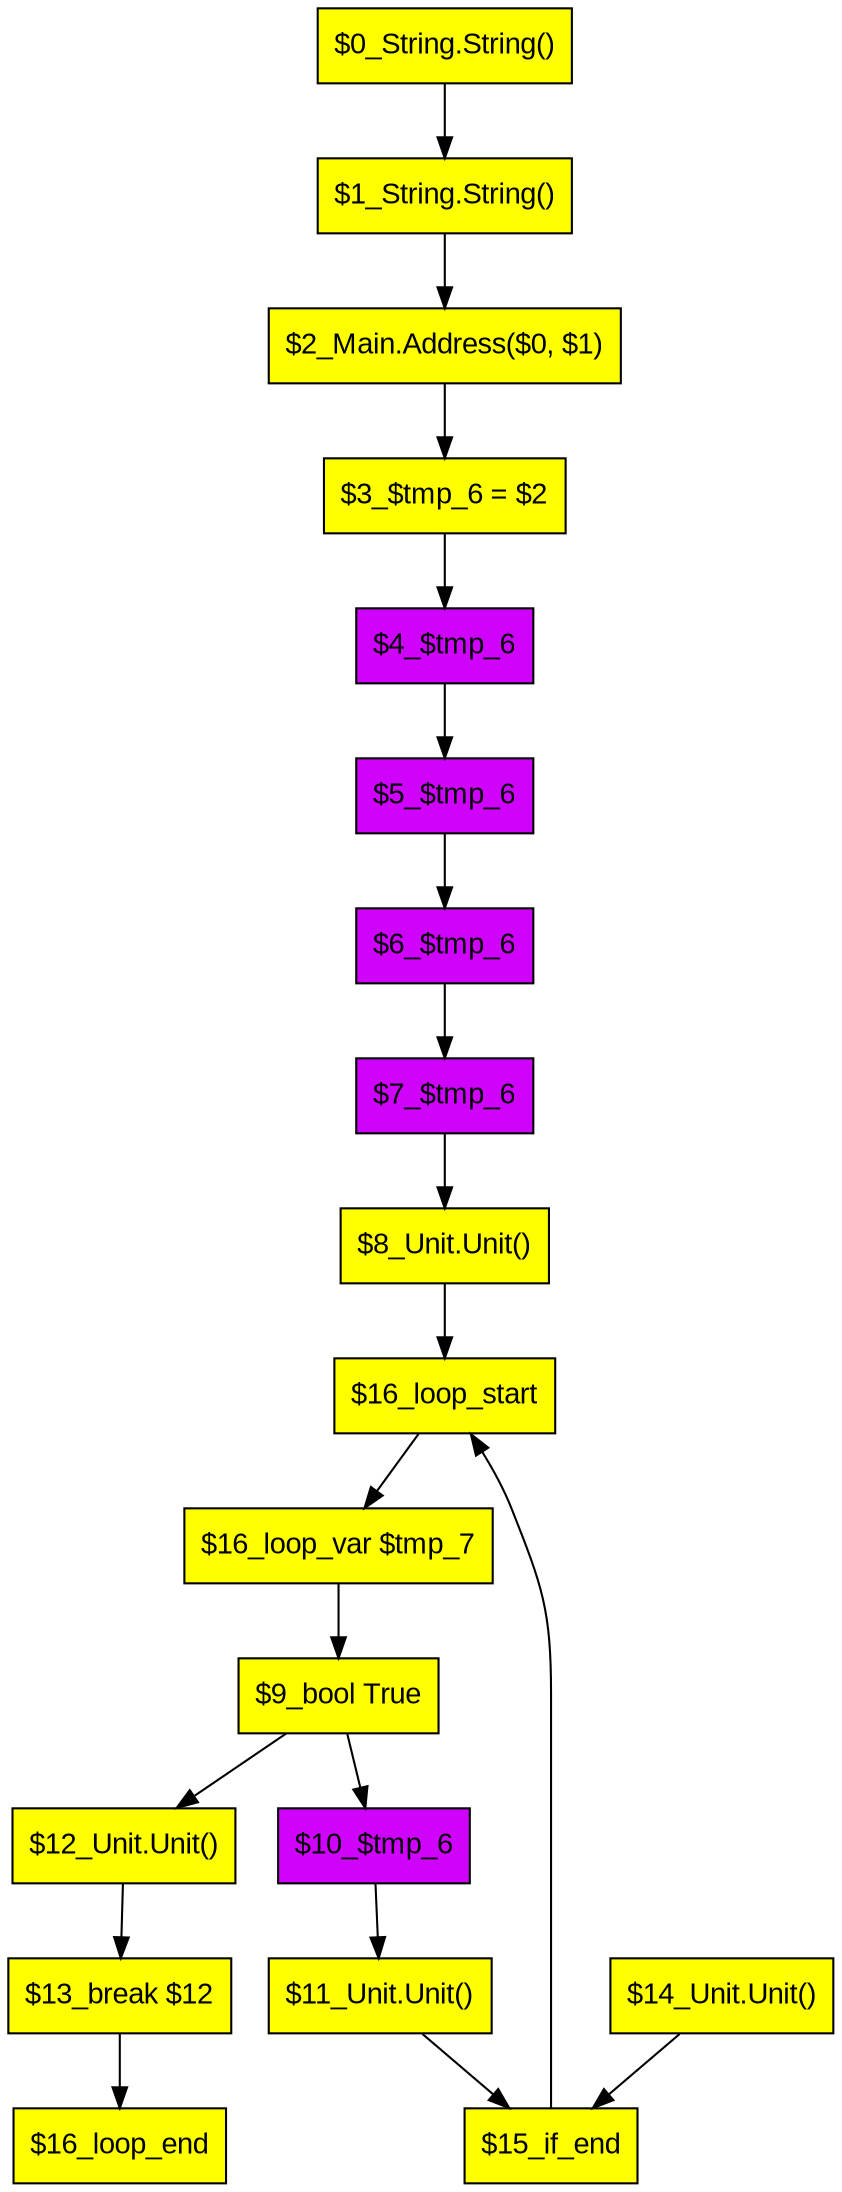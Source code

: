 digraph D {
node [shape=record fontname=Arial splines=ortho];
node0 [label="$0_String.String()" style="filled" shape="box" fillcolor="yellow"]
node1 [label="$1_String.String()" style="filled" shape="box" fillcolor="yellow"]
node2 [label="$2_Main.Address($0, $1)" style="filled" shape="box" fillcolor="yellow"]
node3 [label="$3_$tmp_6 = $2" style="filled" shape="box" fillcolor="yellow"]
node4 [label="$4_$tmp_6" style="filled" shape="box" fillcolor="#cf03fc"]
node5 [label="$5_$tmp_6" style="filled" shape="box" fillcolor="#cf03fc"]
node6 [label="$6_$tmp_6" style="filled" shape="box" fillcolor="#cf03fc"]
node7 [label="$7_$tmp_6" style="filled" shape="box" fillcolor="#cf03fc"]
node8 [label="$8_Unit.Unit()" style="filled" shape="box" fillcolor="yellow"]
node9 [label="$16_loop_start" style="filled" shape="box" fillcolor="yellow"]
node10 [label="$16_loop_var $tmp_7" style="filled" shape="box" fillcolor="yellow"]
node11 [label="$16_loop_end" style="filled" shape="box" fillcolor="yellow"]
node12 [label="$9_bool True" style="filled" shape="box" fillcolor="yellow"]
node13 [label="$15_if_end" style="filled" shape="box" fillcolor="yellow"]
node14 [label="$10_$tmp_6" style="filled" shape="box" fillcolor="#cf03fc"]
node15 [label="$11_Unit.Unit()" style="filled" shape="box" fillcolor="yellow"]
node16 [label="$12_Unit.Unit()" style="filled" shape="box" fillcolor="yellow"]
node17 [label="$13_break $12" style="filled" shape="box" fillcolor="yellow"]
node18 [label="$14_Unit.Unit()" style="filled" shape="box" fillcolor="yellow"]
node0 -> node1
node1 -> node2
node2 -> node3
node3 -> node4
node4 -> node5
node5 -> node6
node6 -> node7
node7 -> node8
node8 -> node9
node9 -> node10
node10 -> node12
node12 -> node14
node14 -> node15
node15 -> node13
node12 -> node16
node17 -> node11
node16 -> node17
node18 -> node13
node13 -> node9
}
